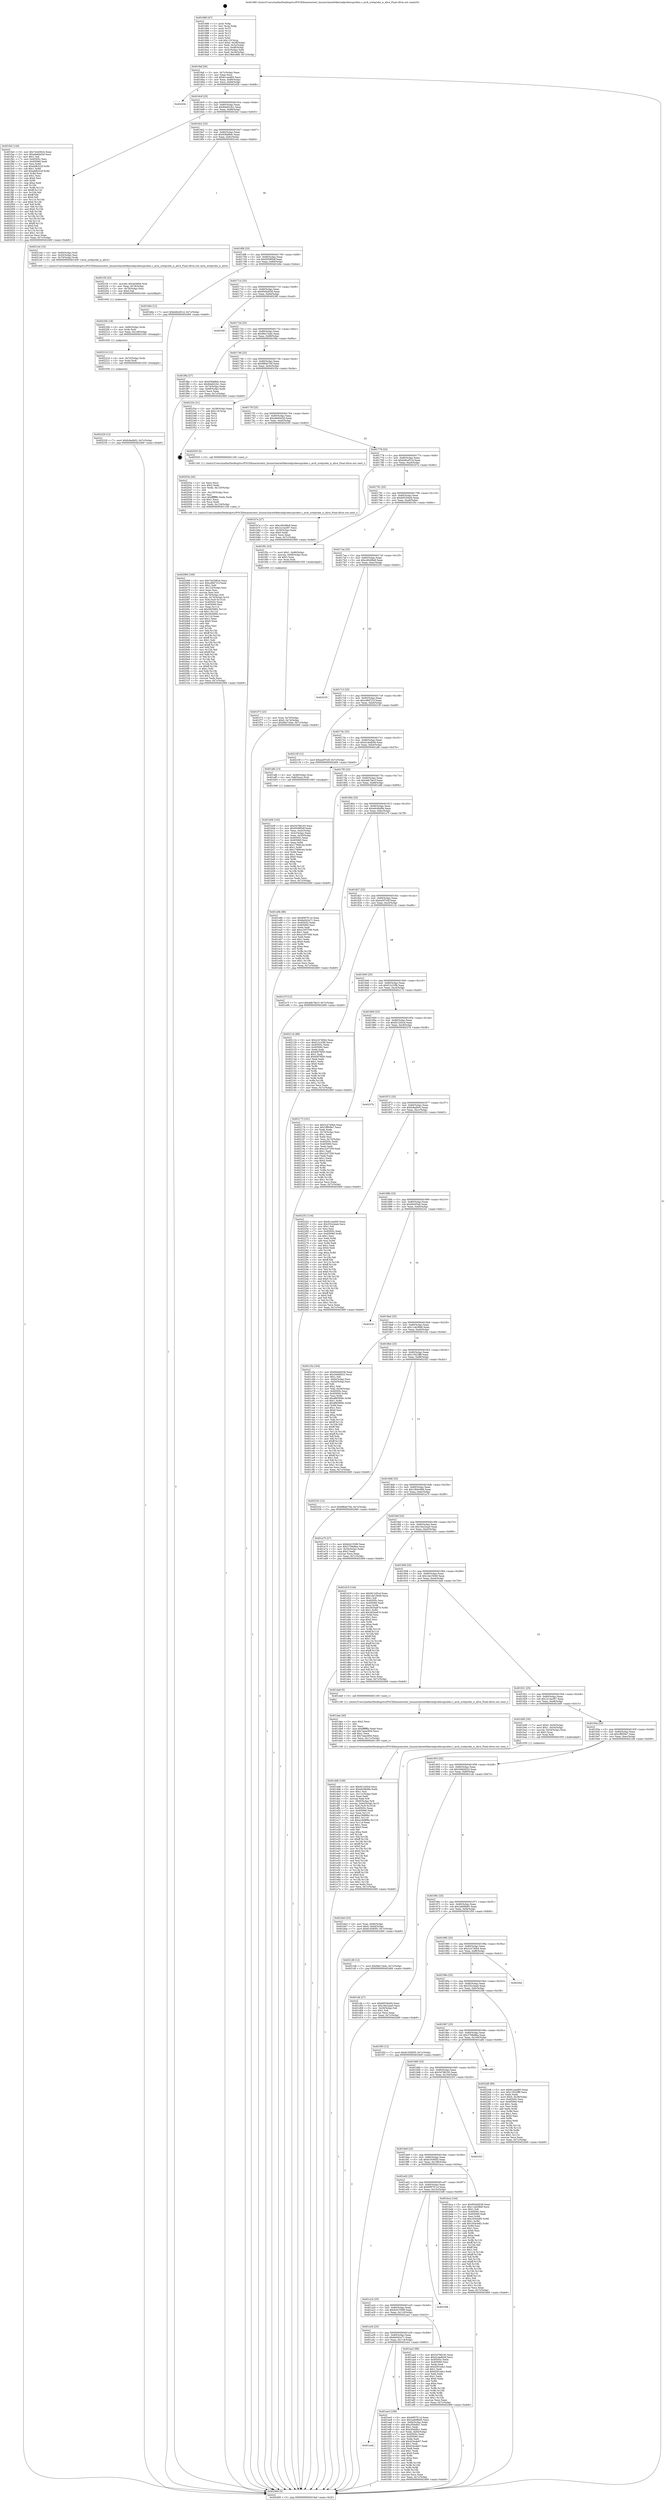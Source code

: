 digraph "0x401680" {
  label = "0x401680 (/mnt/c/Users/mathe/Desktop/tcc/POCII/binaries/extr_linuxarcharm64kernelprobesuprobes.c_arch_uretprobe_is_alive_Final-ollvm.out::main(0))"
  labelloc = "t"
  node[shape=record]

  Entry [label="",width=0.3,height=0.3,shape=circle,fillcolor=black,style=filled]
  "0x4016af" [label="{
     0x4016af [26]\l
     | [instrs]\l
     &nbsp;&nbsp;0x4016af \<+3\>: mov -0x7c(%rbp),%eax\l
     &nbsp;&nbsp;0x4016b2 \<+2\>: mov %eax,%ecx\l
     &nbsp;&nbsp;0x4016b4 \<+6\>: sub $0x81cead93,%ecx\l
     &nbsp;&nbsp;0x4016ba \<+3\>: mov %eax,-0x80(%rbp)\l
     &nbsp;&nbsp;0x4016bd \<+6\>: mov %ecx,-0x84(%rbp)\l
     &nbsp;&nbsp;0x4016c3 \<+6\>: je 000000000040245b \<main+0xddb\>\l
  }"]
  "0x40245b" [label="{
     0x40245b\l
  }", style=dashed]
  "0x4016c9" [label="{
     0x4016c9 [25]\l
     | [instrs]\l
     &nbsp;&nbsp;0x4016c9 \<+5\>: jmp 00000000004016ce \<main+0x4e\>\l
     &nbsp;&nbsp;0x4016ce \<+3\>: mov -0x80(%rbp),%eax\l
     &nbsp;&nbsp;0x4016d1 \<+5\>: sub $0x84e622b1,%eax\l
     &nbsp;&nbsp;0x4016d6 \<+6\>: mov %eax,-0x88(%rbp)\l
     &nbsp;&nbsp;0x4016dc \<+6\>: je 0000000000401fa5 \<main+0x925\>\l
  }"]
  Exit [label="",width=0.3,height=0.3,shape=circle,fillcolor=black,style=filled,peripheries=2]
  "0x401fa5" [label="{
     0x401fa5 [144]\l
     | [instrs]\l
     &nbsp;&nbsp;0x401fa5 \<+5\>: mov $0x7e420624,%eax\l
     &nbsp;&nbsp;0x401faa \<+5\>: mov $0xa9e84d3d,%ecx\l
     &nbsp;&nbsp;0x401faf \<+2\>: mov $0x1,%dl\l
     &nbsp;&nbsp;0x401fb1 \<+7\>: mov 0x40505c,%esi\l
     &nbsp;&nbsp;0x401fb8 \<+7\>: mov 0x405060,%edi\l
     &nbsp;&nbsp;0x401fbf \<+3\>: mov %esi,%r8d\l
     &nbsp;&nbsp;0x401fc2 \<+7\>: sub $0xebfb322f,%r8d\l
     &nbsp;&nbsp;0x401fc9 \<+4\>: sub $0x1,%r8d\l
     &nbsp;&nbsp;0x401fcd \<+7\>: add $0xebfb322f,%r8d\l
     &nbsp;&nbsp;0x401fd4 \<+4\>: imul %r8d,%esi\l
     &nbsp;&nbsp;0x401fd8 \<+3\>: and $0x1,%esi\l
     &nbsp;&nbsp;0x401fdb \<+3\>: cmp $0x0,%esi\l
     &nbsp;&nbsp;0x401fde \<+4\>: sete %r9b\l
     &nbsp;&nbsp;0x401fe2 \<+3\>: cmp $0xa,%edi\l
     &nbsp;&nbsp;0x401fe5 \<+4\>: setl %r10b\l
     &nbsp;&nbsp;0x401fe9 \<+3\>: mov %r9b,%r11b\l
     &nbsp;&nbsp;0x401fec \<+4\>: xor $0xff,%r11b\l
     &nbsp;&nbsp;0x401ff0 \<+3\>: mov %r10b,%bl\l
     &nbsp;&nbsp;0x401ff3 \<+3\>: xor $0xff,%bl\l
     &nbsp;&nbsp;0x401ff6 \<+3\>: xor $0x0,%dl\l
     &nbsp;&nbsp;0x401ff9 \<+3\>: mov %r11b,%r14b\l
     &nbsp;&nbsp;0x401ffc \<+4\>: and $0x0,%r14b\l
     &nbsp;&nbsp;0x402000 \<+3\>: and %dl,%r9b\l
     &nbsp;&nbsp;0x402003 \<+3\>: mov %bl,%r15b\l
     &nbsp;&nbsp;0x402006 \<+4\>: and $0x0,%r15b\l
     &nbsp;&nbsp;0x40200a \<+3\>: and %dl,%r10b\l
     &nbsp;&nbsp;0x40200d \<+3\>: or %r9b,%r14b\l
     &nbsp;&nbsp;0x402010 \<+3\>: or %r10b,%r15b\l
     &nbsp;&nbsp;0x402013 \<+3\>: xor %r15b,%r14b\l
     &nbsp;&nbsp;0x402016 \<+3\>: or %bl,%r11b\l
     &nbsp;&nbsp;0x402019 \<+4\>: xor $0xff,%r11b\l
     &nbsp;&nbsp;0x40201d \<+3\>: or $0x0,%dl\l
     &nbsp;&nbsp;0x402020 \<+3\>: and %dl,%r11b\l
     &nbsp;&nbsp;0x402023 \<+3\>: or %r11b,%r14b\l
     &nbsp;&nbsp;0x402026 \<+4\>: test $0x1,%r14b\l
     &nbsp;&nbsp;0x40202a \<+3\>: cmovne %ecx,%eax\l
     &nbsp;&nbsp;0x40202d \<+3\>: mov %eax,-0x7c(%rbp)\l
     &nbsp;&nbsp;0x402030 \<+5\>: jmp 0000000000402469 \<main+0xde9\>\l
  }"]
  "0x4016e2" [label="{
     0x4016e2 [25]\l
     | [instrs]\l
     &nbsp;&nbsp;0x4016e2 \<+5\>: jmp 00000000004016e7 \<main+0x67\>\l
     &nbsp;&nbsp;0x4016e7 \<+3\>: mov -0x80(%rbp),%eax\l
     &nbsp;&nbsp;0x4016ea \<+5\>: sub $0x938af9dc,%eax\l
     &nbsp;&nbsp;0x4016ef \<+6\>: mov %eax,-0x8c(%rbp)\l
     &nbsp;&nbsp;0x4016f5 \<+6\>: je 00000000004021e4 \<main+0xb64\>\l
  }"]
  "0x402229" [label="{
     0x402229 [12]\l
     | [instrs]\l
     &nbsp;&nbsp;0x402229 \<+7\>: movl $0xfc8adb02,-0x7c(%rbp)\l
     &nbsp;&nbsp;0x402230 \<+5\>: jmp 0000000000402469 \<main+0xde9\>\l
  }"]
  "0x4021e4" [label="{
     0x4021e4 [16]\l
     | [instrs]\l
     &nbsp;&nbsp;0x4021e4 \<+4\>: mov -0x60(%rbp),%rdi\l
     &nbsp;&nbsp;0x4021e8 \<+3\>: mov -0x50(%rbp),%esi\l
     &nbsp;&nbsp;0x4021eb \<+4\>: mov -0x70(%rbp),%rdx\l
     &nbsp;&nbsp;0x4021ef \<+5\>: call 0000000000401400 \<arch_uretprobe_is_alive\>\l
     | [calls]\l
     &nbsp;&nbsp;0x401400 \{1\} (/mnt/c/Users/mathe/Desktop/tcc/POCII/binaries/extr_linuxarcharm64kernelprobesuprobes.c_arch_uretprobe_is_alive_Final-ollvm.out::arch_uretprobe_is_alive)\l
  }"]
  "0x4016fb" [label="{
     0x4016fb [25]\l
     | [instrs]\l
     &nbsp;&nbsp;0x4016fb \<+5\>: jmp 0000000000401700 \<main+0x80\>\l
     &nbsp;&nbsp;0x401700 \<+3\>: mov -0x80(%rbp),%eax\l
     &nbsp;&nbsp;0x401703 \<+5\>: sub $0x9509f5df,%eax\l
     &nbsp;&nbsp;0x401708 \<+6\>: mov %eax,-0x90(%rbp)\l
     &nbsp;&nbsp;0x40170e \<+6\>: je 0000000000401b6e \<main+0x4ee\>\l
  }"]
  "0x40221d" [label="{
     0x40221d [12]\l
     | [instrs]\l
     &nbsp;&nbsp;0x40221d \<+4\>: mov -0x70(%rbp),%rdx\l
     &nbsp;&nbsp;0x402221 \<+3\>: mov %rdx,%rdi\l
     &nbsp;&nbsp;0x402224 \<+5\>: call 0000000000401030 \<free@plt\>\l
     | [calls]\l
     &nbsp;&nbsp;0x401030 \{1\} (unknown)\l
  }"]
  "0x401b6e" [label="{
     0x401b6e [12]\l
     | [instrs]\l
     &nbsp;&nbsp;0x401b6e \<+7\>: movl $0xb46cd51d,-0x7c(%rbp)\l
     &nbsp;&nbsp;0x401b75 \<+5\>: jmp 0000000000402469 \<main+0xde9\>\l
  }"]
  "0x401714" [label="{
     0x401714 [25]\l
     | [instrs]\l
     &nbsp;&nbsp;0x401714 \<+5\>: jmp 0000000000401719 \<main+0x99\>\l
     &nbsp;&nbsp;0x401719 \<+3\>: mov -0x80(%rbp),%eax\l
     &nbsp;&nbsp;0x40171c \<+5\>: sub $0x95d4d538,%eax\l
     &nbsp;&nbsp;0x401721 \<+6\>: mov %eax,-0x94(%rbp)\l
     &nbsp;&nbsp;0x401727 \<+6\>: je 000000000040236f \<main+0xcef\>\l
  }"]
  "0x40220b" [label="{
     0x40220b [18]\l
     | [instrs]\l
     &nbsp;&nbsp;0x40220b \<+4\>: mov -0x60(%rbp),%rdx\l
     &nbsp;&nbsp;0x40220f \<+3\>: mov %rdx,%rdi\l
     &nbsp;&nbsp;0x402212 \<+6\>: mov %eax,-0x128(%rbp)\l
     &nbsp;&nbsp;0x402218 \<+5\>: call 0000000000401030 \<free@plt\>\l
     | [calls]\l
     &nbsp;&nbsp;0x401030 \{1\} (unknown)\l
  }"]
  "0x40236f" [label="{
     0x40236f\l
  }", style=dashed]
  "0x40172d" [label="{
     0x40172d [25]\l
     | [instrs]\l
     &nbsp;&nbsp;0x40172d \<+5\>: jmp 0000000000401732 \<main+0xb2\>\l
     &nbsp;&nbsp;0x401732 \<+3\>: mov -0x80(%rbp),%eax\l
     &nbsp;&nbsp;0x401735 \<+5\>: sub $0x96a7cbdc,%eax\l
     &nbsp;&nbsp;0x40173a \<+6\>: mov %eax,-0x98(%rbp)\l
     &nbsp;&nbsp;0x401740 \<+6\>: je 0000000000401f8a \<main+0x90a\>\l
  }"]
  "0x4021f4" [label="{
     0x4021f4 [23]\l
     | [instrs]\l
     &nbsp;&nbsp;0x4021f4 \<+10\>: movabs $0x4030b6,%rdi\l
     &nbsp;&nbsp;0x4021fe \<+3\>: mov %eax,-0x78(%rbp)\l
     &nbsp;&nbsp;0x402201 \<+3\>: mov -0x78(%rbp),%esi\l
     &nbsp;&nbsp;0x402204 \<+2\>: mov $0x0,%al\l
     &nbsp;&nbsp;0x402206 \<+5\>: call 0000000000401040 \<printf@plt\>\l
     | [calls]\l
     &nbsp;&nbsp;0x401040 \{1\} (unknown)\l
  }"]
  "0x401f8a" [label="{
     0x401f8a [27]\l
     | [instrs]\l
     &nbsp;&nbsp;0x401f8a \<+5\>: mov $0x938af9dc,%eax\l
     &nbsp;&nbsp;0x401f8f \<+5\>: mov $0x84e622b1,%ecx\l
     &nbsp;&nbsp;0x401f94 \<+3\>: mov -0x74(%rbp),%edx\l
     &nbsp;&nbsp;0x401f97 \<+3\>: cmp -0x68(%rbp),%edx\l
     &nbsp;&nbsp;0x401f9a \<+3\>: cmovl %ecx,%eax\l
     &nbsp;&nbsp;0x401f9d \<+3\>: mov %eax,-0x7c(%rbp)\l
     &nbsp;&nbsp;0x401fa0 \<+5\>: jmp 0000000000402469 \<main+0xde9\>\l
  }"]
  "0x401746" [label="{
     0x401746 [25]\l
     | [instrs]\l
     &nbsp;&nbsp;0x401746 \<+5\>: jmp 000000000040174b \<main+0xcb\>\l
     &nbsp;&nbsp;0x40174b \<+3\>: mov -0x80(%rbp),%eax\l
     &nbsp;&nbsp;0x40174e \<+5\>: sub $0x9f6de70d,%eax\l
     &nbsp;&nbsp;0x401753 \<+6\>: mov %eax,-0x9c(%rbp)\l
     &nbsp;&nbsp;0x401759 \<+6\>: je 000000000040233e \<main+0xcbe\>\l
  }"]
  "0x402066" [label="{
     0x402066 [169]\l
     | [instrs]\l
     &nbsp;&nbsp;0x402066 \<+5\>: mov $0x7e420624,%ecx\l
     &nbsp;&nbsp;0x40206b \<+5\>: mov $0xcd9d721f,%edx\l
     &nbsp;&nbsp;0x402070 \<+3\>: mov $0x1,%dil\l
     &nbsp;&nbsp;0x402073 \<+6\>: mov -0x124(%rbp),%esi\l
     &nbsp;&nbsp;0x402079 \<+3\>: imul %eax,%esi\l
     &nbsp;&nbsp;0x40207c \<+3\>: movslq %esi,%r8\l
     &nbsp;&nbsp;0x40207f \<+4\>: mov -0x70(%rbp),%r9\l
     &nbsp;&nbsp;0x402083 \<+4\>: movslq -0x74(%rbp),%r10\l
     &nbsp;&nbsp;0x402087 \<+4\>: mov %r8,(%r9,%r10,8)\l
     &nbsp;&nbsp;0x40208b \<+7\>: mov 0x40505c,%eax\l
     &nbsp;&nbsp;0x402092 \<+7\>: mov 0x405060,%esi\l
     &nbsp;&nbsp;0x402099 \<+3\>: mov %eax,%r11d\l
     &nbsp;&nbsp;0x40209c \<+7\>: sub $0x5826982,%r11d\l
     &nbsp;&nbsp;0x4020a3 \<+4\>: sub $0x1,%r11d\l
     &nbsp;&nbsp;0x4020a7 \<+7\>: add $0x5826982,%r11d\l
     &nbsp;&nbsp;0x4020ae \<+4\>: imul %r11d,%eax\l
     &nbsp;&nbsp;0x4020b2 \<+3\>: and $0x1,%eax\l
     &nbsp;&nbsp;0x4020b5 \<+3\>: cmp $0x0,%eax\l
     &nbsp;&nbsp;0x4020b8 \<+3\>: sete %bl\l
     &nbsp;&nbsp;0x4020bb \<+3\>: cmp $0xa,%esi\l
     &nbsp;&nbsp;0x4020be \<+4\>: setl %r14b\l
     &nbsp;&nbsp;0x4020c2 \<+3\>: mov %bl,%r15b\l
     &nbsp;&nbsp;0x4020c5 \<+4\>: xor $0xff,%r15b\l
     &nbsp;&nbsp;0x4020c9 \<+3\>: mov %r14b,%r12b\l
     &nbsp;&nbsp;0x4020cc \<+4\>: xor $0xff,%r12b\l
     &nbsp;&nbsp;0x4020d0 \<+4\>: xor $0x1,%dil\l
     &nbsp;&nbsp;0x4020d4 \<+3\>: mov %r15b,%r13b\l
     &nbsp;&nbsp;0x4020d7 \<+4\>: and $0xff,%r13b\l
     &nbsp;&nbsp;0x4020db \<+3\>: and %dil,%bl\l
     &nbsp;&nbsp;0x4020de \<+3\>: mov %r12b,%al\l
     &nbsp;&nbsp;0x4020e1 \<+2\>: and $0xff,%al\l
     &nbsp;&nbsp;0x4020e3 \<+3\>: and %dil,%r14b\l
     &nbsp;&nbsp;0x4020e6 \<+3\>: or %bl,%r13b\l
     &nbsp;&nbsp;0x4020e9 \<+3\>: or %r14b,%al\l
     &nbsp;&nbsp;0x4020ec \<+3\>: xor %al,%r13b\l
     &nbsp;&nbsp;0x4020ef \<+3\>: or %r12b,%r15b\l
     &nbsp;&nbsp;0x4020f2 \<+4\>: xor $0xff,%r15b\l
     &nbsp;&nbsp;0x4020f6 \<+4\>: or $0x1,%dil\l
     &nbsp;&nbsp;0x4020fa \<+3\>: and %dil,%r15b\l
     &nbsp;&nbsp;0x4020fd \<+3\>: or %r15b,%r13b\l
     &nbsp;&nbsp;0x402100 \<+4\>: test $0x1,%r13b\l
     &nbsp;&nbsp;0x402104 \<+3\>: cmovne %edx,%ecx\l
     &nbsp;&nbsp;0x402107 \<+3\>: mov %ecx,-0x7c(%rbp)\l
     &nbsp;&nbsp;0x40210a \<+5\>: jmp 0000000000402469 \<main+0xde9\>\l
  }"]
  "0x40233e" [label="{
     0x40233e [21]\l
     | [instrs]\l
     &nbsp;&nbsp;0x40233e \<+3\>: mov -0x38(%rbp),%eax\l
     &nbsp;&nbsp;0x402341 \<+7\>: add $0x118,%rsp\l
     &nbsp;&nbsp;0x402348 \<+1\>: pop %rbx\l
     &nbsp;&nbsp;0x402349 \<+2\>: pop %r12\l
     &nbsp;&nbsp;0x40234b \<+2\>: pop %r13\l
     &nbsp;&nbsp;0x40234d \<+2\>: pop %r14\l
     &nbsp;&nbsp;0x40234f \<+2\>: pop %r15\l
     &nbsp;&nbsp;0x402351 \<+1\>: pop %rbp\l
     &nbsp;&nbsp;0x402352 \<+1\>: ret\l
  }"]
  "0x40175f" [label="{
     0x40175f [25]\l
     | [instrs]\l
     &nbsp;&nbsp;0x40175f \<+5\>: jmp 0000000000401764 \<main+0xe4\>\l
     &nbsp;&nbsp;0x401764 \<+3\>: mov -0x80(%rbp),%eax\l
     &nbsp;&nbsp;0x401767 \<+5\>: sub $0xa9e84d3d,%eax\l
     &nbsp;&nbsp;0x40176c \<+6\>: mov %eax,-0xa0(%rbp)\l
     &nbsp;&nbsp;0x401772 \<+6\>: je 0000000000402035 \<main+0x9b5\>\l
  }"]
  "0x40203a" [label="{
     0x40203a [44]\l
     | [instrs]\l
     &nbsp;&nbsp;0x40203a \<+2\>: xor %ecx,%ecx\l
     &nbsp;&nbsp;0x40203c \<+5\>: mov $0x2,%edx\l
     &nbsp;&nbsp;0x402041 \<+6\>: mov %edx,-0x120(%rbp)\l
     &nbsp;&nbsp;0x402047 \<+1\>: cltd\l
     &nbsp;&nbsp;0x402048 \<+6\>: mov -0x120(%rbp),%esi\l
     &nbsp;&nbsp;0x40204e \<+2\>: idiv %esi\l
     &nbsp;&nbsp;0x402050 \<+6\>: imul $0xfffffffe,%edx,%edx\l
     &nbsp;&nbsp;0x402056 \<+3\>: sub $0x1,%ecx\l
     &nbsp;&nbsp;0x402059 \<+2\>: sub %ecx,%edx\l
     &nbsp;&nbsp;0x40205b \<+6\>: mov %edx,-0x124(%rbp)\l
     &nbsp;&nbsp;0x402061 \<+5\>: call 0000000000401160 \<next_i\>\l
     | [calls]\l
     &nbsp;&nbsp;0x401160 \{1\} (/mnt/c/Users/mathe/Desktop/tcc/POCII/binaries/extr_linuxarcharm64kernelprobesuprobes.c_arch_uretprobe_is_alive_Final-ollvm.out::next_i)\l
  }"]
  "0x402035" [label="{
     0x402035 [5]\l
     | [instrs]\l
     &nbsp;&nbsp;0x402035 \<+5\>: call 0000000000401160 \<next_i\>\l
     | [calls]\l
     &nbsp;&nbsp;0x401160 \{1\} (/mnt/c/Users/mathe/Desktop/tcc/POCII/binaries/extr_linuxarcharm64kernelprobesuprobes.c_arch_uretprobe_is_alive_Final-ollvm.out::next_i)\l
  }"]
  "0x401778" [label="{
     0x401778 [25]\l
     | [instrs]\l
     &nbsp;&nbsp;0x401778 \<+5\>: jmp 000000000040177d \<main+0xfd\>\l
     &nbsp;&nbsp;0x40177d \<+3\>: mov -0x80(%rbp),%eax\l
     &nbsp;&nbsp;0x401780 \<+5\>: sub $0xb46cd51d,%eax\l
     &nbsp;&nbsp;0x401785 \<+6\>: mov %eax,-0xa4(%rbp)\l
     &nbsp;&nbsp;0x40178b \<+6\>: je 0000000000401b7a \<main+0x4fa\>\l
  }"]
  "0x401f73" [label="{
     0x401f73 [23]\l
     | [instrs]\l
     &nbsp;&nbsp;0x401f73 \<+4\>: mov %rax,-0x70(%rbp)\l
     &nbsp;&nbsp;0x401f77 \<+7\>: movl $0x0,-0x74(%rbp)\l
     &nbsp;&nbsp;0x401f7e \<+7\>: movl $0x96a7cbdc,-0x7c(%rbp)\l
     &nbsp;&nbsp;0x401f85 \<+5\>: jmp 0000000000402469 \<main+0xde9\>\l
  }"]
  "0x401b7a" [label="{
     0x401b7a [27]\l
     | [instrs]\l
     &nbsp;&nbsp;0x401b7a \<+5\>: mov $0xcd0c88e8,%eax\l
     &nbsp;&nbsp;0x401b7f \<+5\>: mov $0x1e14a397,%ecx\l
     &nbsp;&nbsp;0x401b84 \<+3\>: mov -0x30(%rbp),%edx\l
     &nbsp;&nbsp;0x401b87 \<+3\>: cmp $0x0,%edx\l
     &nbsp;&nbsp;0x401b8a \<+3\>: cmove %ecx,%eax\l
     &nbsp;&nbsp;0x401b8d \<+3\>: mov %eax,-0x7c(%rbp)\l
     &nbsp;&nbsp;0x401b90 \<+5\>: jmp 0000000000402469 \<main+0xde9\>\l
  }"]
  "0x401791" [label="{
     0x401791 [25]\l
     | [instrs]\l
     &nbsp;&nbsp;0x401791 \<+5\>: jmp 0000000000401796 \<main+0x116\>\l
     &nbsp;&nbsp;0x401796 \<+3\>: mov -0x80(%rbp),%eax\l
     &nbsp;&nbsp;0x401799 \<+5\>: sub $0xb95304d4,%eax\l
     &nbsp;&nbsp;0x40179e \<+6\>: mov %eax,-0xa8(%rbp)\l
     &nbsp;&nbsp;0x4017a4 \<+6\>: je 0000000000401f5c \<main+0x8dc\>\l
  }"]
  "0x401a4d" [label="{
     0x401a4d\l
  }", style=dashed]
  "0x401f5c" [label="{
     0x401f5c [23]\l
     | [instrs]\l
     &nbsp;&nbsp;0x401f5c \<+7\>: movl $0x1,-0x68(%rbp)\l
     &nbsp;&nbsp;0x401f63 \<+4\>: movslq -0x68(%rbp),%rax\l
     &nbsp;&nbsp;0x401f67 \<+4\>: shl $0x3,%rax\l
     &nbsp;&nbsp;0x401f6b \<+3\>: mov %rax,%rdi\l
     &nbsp;&nbsp;0x401f6e \<+5\>: call 0000000000401050 \<malloc@plt\>\l
     | [calls]\l
     &nbsp;&nbsp;0x401050 \{1\} (unknown)\l
  }"]
  "0x4017aa" [label="{
     0x4017aa [25]\l
     | [instrs]\l
     &nbsp;&nbsp;0x4017aa \<+5\>: jmp 00000000004017af \<main+0x12f\>\l
     &nbsp;&nbsp;0x4017af \<+3\>: mov -0x80(%rbp),%eax\l
     &nbsp;&nbsp;0x4017b2 \<+5\>: sub $0xcd0c88e8,%eax\l
     &nbsp;&nbsp;0x4017b7 \<+6\>: mov %eax,-0xac(%rbp)\l
     &nbsp;&nbsp;0x4017bd \<+6\>: je 0000000000402235 \<main+0xbb5\>\l
  }"]
  "0x401ee3" [label="{
     0x401ee3 [109]\l
     | [instrs]\l
     &nbsp;&nbsp;0x401ee3 \<+5\>: mov $0x6997f11d,%eax\l
     &nbsp;&nbsp;0x401ee8 \<+5\>: mov $0x2a608b83,%ecx\l
     &nbsp;&nbsp;0x401eed \<+3\>: mov -0x64(%rbp),%edx\l
     &nbsp;&nbsp;0x401ef0 \<+6\>: add $0xcf5da8a1,%edx\l
     &nbsp;&nbsp;0x401ef6 \<+3\>: add $0x1,%edx\l
     &nbsp;&nbsp;0x401ef9 \<+6\>: sub $0xcf5da8a1,%edx\l
     &nbsp;&nbsp;0x401eff \<+3\>: mov %edx,-0x64(%rbp)\l
     &nbsp;&nbsp;0x401f02 \<+7\>: mov 0x40505c,%edx\l
     &nbsp;&nbsp;0x401f09 \<+7\>: mov 0x405060,%esi\l
     &nbsp;&nbsp;0x401f10 \<+2\>: mov %edx,%edi\l
     &nbsp;&nbsp;0x401f12 \<+6\>: add $0x424cde67,%edi\l
     &nbsp;&nbsp;0x401f18 \<+3\>: sub $0x1,%edi\l
     &nbsp;&nbsp;0x401f1b \<+6\>: sub $0x424cde67,%edi\l
     &nbsp;&nbsp;0x401f21 \<+3\>: imul %edi,%edx\l
     &nbsp;&nbsp;0x401f24 \<+3\>: and $0x1,%edx\l
     &nbsp;&nbsp;0x401f27 \<+3\>: cmp $0x0,%edx\l
     &nbsp;&nbsp;0x401f2a \<+4\>: sete %r8b\l
     &nbsp;&nbsp;0x401f2e \<+3\>: cmp $0xa,%esi\l
     &nbsp;&nbsp;0x401f31 \<+4\>: setl %r9b\l
     &nbsp;&nbsp;0x401f35 \<+3\>: mov %r8b,%r10b\l
     &nbsp;&nbsp;0x401f38 \<+3\>: and %r9b,%r10b\l
     &nbsp;&nbsp;0x401f3b \<+3\>: xor %r9b,%r8b\l
     &nbsp;&nbsp;0x401f3e \<+3\>: or %r8b,%r10b\l
     &nbsp;&nbsp;0x401f41 \<+4\>: test $0x1,%r10b\l
     &nbsp;&nbsp;0x401f45 \<+3\>: cmovne %ecx,%eax\l
     &nbsp;&nbsp;0x401f48 \<+3\>: mov %eax,-0x7c(%rbp)\l
     &nbsp;&nbsp;0x401f4b \<+5\>: jmp 0000000000402469 \<main+0xde9\>\l
  }"]
  "0x402235" [label="{
     0x402235\l
  }", style=dashed]
  "0x4017c3" [label="{
     0x4017c3 [25]\l
     | [instrs]\l
     &nbsp;&nbsp;0x4017c3 \<+5\>: jmp 00000000004017c8 \<main+0x148\>\l
     &nbsp;&nbsp;0x4017c8 \<+3\>: mov -0x80(%rbp),%eax\l
     &nbsp;&nbsp;0x4017cb \<+5\>: sub $0xcd9d721f,%eax\l
     &nbsp;&nbsp;0x4017d0 \<+6\>: mov %eax,-0xb0(%rbp)\l
     &nbsp;&nbsp;0x4017d6 \<+6\>: je 000000000040210f \<main+0xa8f\>\l
  }"]
  "0x401dd6" [label="{
     0x401dd6 [169]\l
     | [instrs]\l
     &nbsp;&nbsp;0x401dd6 \<+5\>: mov $0xf412d5cd,%ecx\l
     &nbsp;&nbsp;0x401ddb \<+5\>: mov $0xe6c6bd9e,%edx\l
     &nbsp;&nbsp;0x401de0 \<+3\>: mov $0x1,%sil\l
     &nbsp;&nbsp;0x401de3 \<+6\>: mov -0x11c(%rbp),%edi\l
     &nbsp;&nbsp;0x401de9 \<+3\>: imul %eax,%edi\l
     &nbsp;&nbsp;0x401dec \<+3\>: movslq %edi,%r8\l
     &nbsp;&nbsp;0x401def \<+4\>: mov -0x60(%rbp),%r9\l
     &nbsp;&nbsp;0x401df3 \<+4\>: movslq -0x64(%rbp),%r10\l
     &nbsp;&nbsp;0x401df7 \<+4\>: mov %r8,(%r9,%r10,8)\l
     &nbsp;&nbsp;0x401dfb \<+7\>: mov 0x40505c,%eax\l
     &nbsp;&nbsp;0x401e02 \<+7\>: mov 0x405060,%edi\l
     &nbsp;&nbsp;0x401e09 \<+3\>: mov %eax,%r11d\l
     &nbsp;&nbsp;0x401e0c \<+7\>: add $0xa19d89bc,%r11d\l
     &nbsp;&nbsp;0x401e13 \<+4\>: sub $0x1,%r11d\l
     &nbsp;&nbsp;0x401e17 \<+7\>: sub $0xa19d89bc,%r11d\l
     &nbsp;&nbsp;0x401e1e \<+4\>: imul %r11d,%eax\l
     &nbsp;&nbsp;0x401e22 \<+3\>: and $0x1,%eax\l
     &nbsp;&nbsp;0x401e25 \<+3\>: cmp $0x0,%eax\l
     &nbsp;&nbsp;0x401e28 \<+3\>: sete %bl\l
     &nbsp;&nbsp;0x401e2b \<+3\>: cmp $0xa,%edi\l
     &nbsp;&nbsp;0x401e2e \<+4\>: setl %r14b\l
     &nbsp;&nbsp;0x401e32 \<+3\>: mov %bl,%r15b\l
     &nbsp;&nbsp;0x401e35 \<+4\>: xor $0xff,%r15b\l
     &nbsp;&nbsp;0x401e39 \<+3\>: mov %r14b,%r12b\l
     &nbsp;&nbsp;0x401e3c \<+4\>: xor $0xff,%r12b\l
     &nbsp;&nbsp;0x401e40 \<+4\>: xor $0x0,%sil\l
     &nbsp;&nbsp;0x401e44 \<+3\>: mov %r15b,%r13b\l
     &nbsp;&nbsp;0x401e47 \<+4\>: and $0x0,%r13b\l
     &nbsp;&nbsp;0x401e4b \<+3\>: and %sil,%bl\l
     &nbsp;&nbsp;0x401e4e \<+3\>: mov %r12b,%al\l
     &nbsp;&nbsp;0x401e51 \<+2\>: and $0x0,%al\l
     &nbsp;&nbsp;0x401e53 \<+3\>: and %sil,%r14b\l
     &nbsp;&nbsp;0x401e56 \<+3\>: or %bl,%r13b\l
     &nbsp;&nbsp;0x401e59 \<+3\>: or %r14b,%al\l
     &nbsp;&nbsp;0x401e5c \<+3\>: xor %al,%r13b\l
     &nbsp;&nbsp;0x401e5f \<+3\>: or %r12b,%r15b\l
     &nbsp;&nbsp;0x401e62 \<+4\>: xor $0xff,%r15b\l
     &nbsp;&nbsp;0x401e66 \<+4\>: or $0x0,%sil\l
     &nbsp;&nbsp;0x401e6a \<+3\>: and %sil,%r15b\l
     &nbsp;&nbsp;0x401e6d \<+3\>: or %r15b,%r13b\l
     &nbsp;&nbsp;0x401e70 \<+4\>: test $0x1,%r13b\l
     &nbsp;&nbsp;0x401e74 \<+3\>: cmovne %edx,%ecx\l
     &nbsp;&nbsp;0x401e77 \<+3\>: mov %ecx,-0x7c(%rbp)\l
     &nbsp;&nbsp;0x401e7a \<+5\>: jmp 0000000000402469 \<main+0xde9\>\l
  }"]
  "0x40210f" [label="{
     0x40210f [12]\l
     | [instrs]\l
     &nbsp;&nbsp;0x40210f \<+7\>: movl $0xea5f7e5f,-0x7c(%rbp)\l
     &nbsp;&nbsp;0x402116 \<+5\>: jmp 0000000000402469 \<main+0xde9\>\l
  }"]
  "0x4017dc" [label="{
     0x4017dc [25]\l
     | [instrs]\l
     &nbsp;&nbsp;0x4017dc \<+5\>: jmp 00000000004017e1 \<main+0x161\>\l
     &nbsp;&nbsp;0x4017e1 \<+3\>: mov -0x80(%rbp),%eax\l
     &nbsp;&nbsp;0x4017e4 \<+5\>: sub $0xd1dedb58,%eax\l
     &nbsp;&nbsp;0x4017e9 \<+6\>: mov %eax,-0xb4(%rbp)\l
     &nbsp;&nbsp;0x4017ef \<+6\>: je 0000000000401afb \<main+0x47b\>\l
  }"]
  "0x401dae" [label="{
     0x401dae [40]\l
     | [instrs]\l
     &nbsp;&nbsp;0x401dae \<+5\>: mov $0x2,%ecx\l
     &nbsp;&nbsp;0x401db3 \<+1\>: cltd\l
     &nbsp;&nbsp;0x401db4 \<+2\>: idiv %ecx\l
     &nbsp;&nbsp;0x401db6 \<+6\>: imul $0xfffffffe,%edx,%ecx\l
     &nbsp;&nbsp;0x401dbc \<+6\>: add $0x7aea285d,%ecx\l
     &nbsp;&nbsp;0x401dc2 \<+3\>: add $0x1,%ecx\l
     &nbsp;&nbsp;0x401dc5 \<+6\>: sub $0x7aea285d,%ecx\l
     &nbsp;&nbsp;0x401dcb \<+6\>: mov %ecx,-0x11c(%rbp)\l
     &nbsp;&nbsp;0x401dd1 \<+5\>: call 0000000000401160 \<next_i\>\l
     | [calls]\l
     &nbsp;&nbsp;0x401160 \{1\} (/mnt/c/Users/mathe/Desktop/tcc/POCII/binaries/extr_linuxarcharm64kernelprobesuprobes.c_arch_uretprobe_is_alive_Final-ollvm.out::next_i)\l
  }"]
  "0x401afb" [label="{
     0x401afb [13]\l
     | [instrs]\l
     &nbsp;&nbsp;0x401afb \<+4\>: mov -0x48(%rbp),%rax\l
     &nbsp;&nbsp;0x401aff \<+4\>: mov 0x8(%rax),%rdi\l
     &nbsp;&nbsp;0x401b03 \<+5\>: call 0000000000401060 \<atoi@plt\>\l
     | [calls]\l
     &nbsp;&nbsp;0x401060 \{1\} (unknown)\l
  }"]
  "0x4017f5" [label="{
     0x4017f5 [25]\l
     | [instrs]\l
     &nbsp;&nbsp;0x4017f5 \<+5\>: jmp 00000000004017fa \<main+0x17a\>\l
     &nbsp;&nbsp;0x4017fa \<+3\>: mov -0x80(%rbp),%eax\l
     &nbsp;&nbsp;0x4017fd \<+5\>: sub $0xddb78e1f,%eax\l
     &nbsp;&nbsp;0x401802 \<+6\>: mov %eax,-0xb8(%rbp)\l
     &nbsp;&nbsp;0x401808 \<+6\>: je 0000000000401e8b \<main+0x80b\>\l
  }"]
  "0x401bb3" [label="{
     0x401bb3 [23]\l
     | [instrs]\l
     &nbsp;&nbsp;0x401bb3 \<+4\>: mov %rax,-0x60(%rbp)\l
     &nbsp;&nbsp;0x401bb7 \<+7\>: movl $0x0,-0x64(%rbp)\l
     &nbsp;&nbsp;0x401bbe \<+7\>: movl $0x619385f3,-0x7c(%rbp)\l
     &nbsp;&nbsp;0x401bc5 \<+5\>: jmp 0000000000402469 \<main+0xde9\>\l
  }"]
  "0x401e8b" [label="{
     0x401e8b [88]\l
     | [instrs]\l
     &nbsp;&nbsp;0x401e8b \<+5\>: mov $0x6997f11d,%eax\l
     &nbsp;&nbsp;0x401e90 \<+5\>: mov $0x6e042a71,%ecx\l
     &nbsp;&nbsp;0x401e95 \<+7\>: mov 0x40505c,%edx\l
     &nbsp;&nbsp;0x401e9c \<+7\>: mov 0x405060,%esi\l
     &nbsp;&nbsp;0x401ea3 \<+2\>: mov %edx,%edi\l
     &nbsp;&nbsp;0x401ea5 \<+6\>: add $0xa1007046,%edi\l
     &nbsp;&nbsp;0x401eab \<+3\>: sub $0x1,%edi\l
     &nbsp;&nbsp;0x401eae \<+6\>: sub $0xa1007046,%edi\l
     &nbsp;&nbsp;0x401eb4 \<+3\>: imul %edi,%edx\l
     &nbsp;&nbsp;0x401eb7 \<+3\>: and $0x1,%edx\l
     &nbsp;&nbsp;0x401eba \<+3\>: cmp $0x0,%edx\l
     &nbsp;&nbsp;0x401ebd \<+4\>: sete %r8b\l
     &nbsp;&nbsp;0x401ec1 \<+3\>: cmp $0xa,%esi\l
     &nbsp;&nbsp;0x401ec4 \<+4\>: setl %r9b\l
     &nbsp;&nbsp;0x401ec8 \<+3\>: mov %r8b,%r10b\l
     &nbsp;&nbsp;0x401ecb \<+3\>: and %r9b,%r10b\l
     &nbsp;&nbsp;0x401ece \<+3\>: xor %r9b,%r8b\l
     &nbsp;&nbsp;0x401ed1 \<+3\>: or %r8b,%r10b\l
     &nbsp;&nbsp;0x401ed4 \<+4\>: test $0x1,%r10b\l
     &nbsp;&nbsp;0x401ed8 \<+3\>: cmovne %ecx,%eax\l
     &nbsp;&nbsp;0x401edb \<+3\>: mov %eax,-0x7c(%rbp)\l
     &nbsp;&nbsp;0x401ede \<+5\>: jmp 0000000000402469 \<main+0xde9\>\l
  }"]
  "0x40180e" [label="{
     0x40180e [25]\l
     | [instrs]\l
     &nbsp;&nbsp;0x40180e \<+5\>: jmp 0000000000401813 \<main+0x193\>\l
     &nbsp;&nbsp;0x401813 \<+3\>: mov -0x80(%rbp),%eax\l
     &nbsp;&nbsp;0x401816 \<+5\>: sub $0xe6c6bd9e,%eax\l
     &nbsp;&nbsp;0x40181b \<+6\>: mov %eax,-0xbc(%rbp)\l
     &nbsp;&nbsp;0x401821 \<+6\>: je 0000000000401e7f \<main+0x7ff\>\l
  }"]
  "0x401b08" [label="{
     0x401b08 [102]\l
     | [instrs]\l
     &nbsp;&nbsp;0x401b08 \<+5\>: mov $0x54788193,%ecx\l
     &nbsp;&nbsp;0x401b0d \<+5\>: mov $0x9509f5df,%edx\l
     &nbsp;&nbsp;0x401b12 \<+3\>: mov %eax,-0x4c(%rbp)\l
     &nbsp;&nbsp;0x401b15 \<+3\>: mov -0x4c(%rbp),%eax\l
     &nbsp;&nbsp;0x401b18 \<+3\>: mov %eax,-0x30(%rbp)\l
     &nbsp;&nbsp;0x401b1b \<+7\>: mov 0x40505c,%eax\l
     &nbsp;&nbsp;0x401b22 \<+7\>: mov 0x405060,%esi\l
     &nbsp;&nbsp;0x401b29 \<+3\>: mov %eax,%r8d\l
     &nbsp;&nbsp;0x401b2c \<+7\>: add $0x17966c44,%r8d\l
     &nbsp;&nbsp;0x401b33 \<+4\>: sub $0x1,%r8d\l
     &nbsp;&nbsp;0x401b37 \<+7\>: sub $0x17966c44,%r8d\l
     &nbsp;&nbsp;0x401b3e \<+4\>: imul %r8d,%eax\l
     &nbsp;&nbsp;0x401b42 \<+3\>: and $0x1,%eax\l
     &nbsp;&nbsp;0x401b45 \<+3\>: cmp $0x0,%eax\l
     &nbsp;&nbsp;0x401b48 \<+4\>: sete %r9b\l
     &nbsp;&nbsp;0x401b4c \<+3\>: cmp $0xa,%esi\l
     &nbsp;&nbsp;0x401b4f \<+4\>: setl %r10b\l
     &nbsp;&nbsp;0x401b53 \<+3\>: mov %r9b,%r11b\l
     &nbsp;&nbsp;0x401b56 \<+3\>: and %r10b,%r11b\l
     &nbsp;&nbsp;0x401b59 \<+3\>: xor %r10b,%r9b\l
     &nbsp;&nbsp;0x401b5c \<+3\>: or %r9b,%r11b\l
     &nbsp;&nbsp;0x401b5f \<+4\>: test $0x1,%r11b\l
     &nbsp;&nbsp;0x401b63 \<+3\>: cmovne %edx,%ecx\l
     &nbsp;&nbsp;0x401b66 \<+3\>: mov %ecx,-0x7c(%rbp)\l
     &nbsp;&nbsp;0x401b69 \<+5\>: jmp 0000000000402469 \<main+0xde9\>\l
  }"]
  "0x401e7f" [label="{
     0x401e7f [12]\l
     | [instrs]\l
     &nbsp;&nbsp;0x401e7f \<+7\>: movl $0xddb78e1f,-0x7c(%rbp)\l
     &nbsp;&nbsp;0x401e86 \<+5\>: jmp 0000000000402469 \<main+0xde9\>\l
  }"]
  "0x401827" [label="{
     0x401827 [25]\l
     | [instrs]\l
     &nbsp;&nbsp;0x401827 \<+5\>: jmp 000000000040182c \<main+0x1ac\>\l
     &nbsp;&nbsp;0x40182c \<+3\>: mov -0x80(%rbp),%eax\l
     &nbsp;&nbsp;0x40182f \<+5\>: sub $0xea5f7e5f,%eax\l
     &nbsp;&nbsp;0x401834 \<+6\>: mov %eax,-0xc0(%rbp)\l
     &nbsp;&nbsp;0x40183a \<+6\>: je 000000000040211b \<main+0xa9b\>\l
  }"]
  "0x401a34" [label="{
     0x401a34 [25]\l
     | [instrs]\l
     &nbsp;&nbsp;0x401a34 \<+5\>: jmp 0000000000401a39 \<main+0x3b9\>\l
     &nbsp;&nbsp;0x401a39 \<+3\>: mov -0x80(%rbp),%eax\l
     &nbsp;&nbsp;0x401a3c \<+5\>: sub $0x6e042a71,%eax\l
     &nbsp;&nbsp;0x401a41 \<+6\>: mov %eax,-0x114(%rbp)\l
     &nbsp;&nbsp;0x401a47 \<+6\>: je 0000000000401ee3 \<main+0x863\>\l
  }"]
  "0x40211b" [label="{
     0x40211b [88]\l
     | [instrs]\l
     &nbsp;&nbsp;0x40211b \<+5\>: mov $0x2c4740b4,%eax\l
     &nbsp;&nbsp;0x402120 \<+5\>: mov $0xf12c33fb,%ecx\l
     &nbsp;&nbsp;0x402125 \<+7\>: mov 0x40505c,%edx\l
     &nbsp;&nbsp;0x40212c \<+7\>: mov 0x405060,%esi\l
     &nbsp;&nbsp;0x402133 \<+2\>: mov %edx,%edi\l
     &nbsp;&nbsp;0x402135 \<+6\>: sub $0x60f76f50,%edi\l
     &nbsp;&nbsp;0x40213b \<+3\>: sub $0x1,%edi\l
     &nbsp;&nbsp;0x40213e \<+6\>: add $0x60f76f50,%edi\l
     &nbsp;&nbsp;0x402144 \<+3\>: imul %edi,%edx\l
     &nbsp;&nbsp;0x402147 \<+3\>: and $0x1,%edx\l
     &nbsp;&nbsp;0x40214a \<+3\>: cmp $0x0,%edx\l
     &nbsp;&nbsp;0x40214d \<+4\>: sete %r8b\l
     &nbsp;&nbsp;0x402151 \<+3\>: cmp $0xa,%esi\l
     &nbsp;&nbsp;0x402154 \<+4\>: setl %r9b\l
     &nbsp;&nbsp;0x402158 \<+3\>: mov %r8b,%r10b\l
     &nbsp;&nbsp;0x40215b \<+3\>: and %r9b,%r10b\l
     &nbsp;&nbsp;0x40215e \<+3\>: xor %r9b,%r8b\l
     &nbsp;&nbsp;0x402161 \<+3\>: or %r8b,%r10b\l
     &nbsp;&nbsp;0x402164 \<+4\>: test $0x1,%r10b\l
     &nbsp;&nbsp;0x402168 \<+3\>: cmovne %ecx,%eax\l
     &nbsp;&nbsp;0x40216b \<+3\>: mov %eax,-0x7c(%rbp)\l
     &nbsp;&nbsp;0x40216e \<+5\>: jmp 0000000000402469 \<main+0xde9\>\l
  }"]
  "0x401840" [label="{
     0x401840 [25]\l
     | [instrs]\l
     &nbsp;&nbsp;0x401840 \<+5\>: jmp 0000000000401845 \<main+0x1c5\>\l
     &nbsp;&nbsp;0x401845 \<+3\>: mov -0x80(%rbp),%eax\l
     &nbsp;&nbsp;0x401848 \<+5\>: sub $0xf12c33fb,%eax\l
     &nbsp;&nbsp;0x40184d \<+6\>: mov %eax,-0xc4(%rbp)\l
     &nbsp;&nbsp;0x401853 \<+6\>: je 0000000000402173 \<main+0xaf3\>\l
  }"]
  "0x401aa3" [label="{
     0x401aa3 [88]\l
     | [instrs]\l
     &nbsp;&nbsp;0x401aa3 \<+5\>: mov $0x54788193,%eax\l
     &nbsp;&nbsp;0x401aa8 \<+5\>: mov $0xd1dedb58,%ecx\l
     &nbsp;&nbsp;0x401aad \<+7\>: mov 0x40505c,%edx\l
     &nbsp;&nbsp;0x401ab4 \<+7\>: mov 0x405060,%esi\l
     &nbsp;&nbsp;0x401abb \<+2\>: mov %edx,%edi\l
     &nbsp;&nbsp;0x401abd \<+6\>: add $0xd391edcc,%edi\l
     &nbsp;&nbsp;0x401ac3 \<+3\>: sub $0x1,%edi\l
     &nbsp;&nbsp;0x401ac6 \<+6\>: sub $0xd391edcc,%edi\l
     &nbsp;&nbsp;0x401acc \<+3\>: imul %edi,%edx\l
     &nbsp;&nbsp;0x401acf \<+3\>: and $0x1,%edx\l
     &nbsp;&nbsp;0x401ad2 \<+3\>: cmp $0x0,%edx\l
     &nbsp;&nbsp;0x401ad5 \<+4\>: sete %r8b\l
     &nbsp;&nbsp;0x401ad9 \<+3\>: cmp $0xa,%esi\l
     &nbsp;&nbsp;0x401adc \<+4\>: setl %r9b\l
     &nbsp;&nbsp;0x401ae0 \<+3\>: mov %r8b,%r10b\l
     &nbsp;&nbsp;0x401ae3 \<+3\>: and %r9b,%r10b\l
     &nbsp;&nbsp;0x401ae6 \<+3\>: xor %r9b,%r8b\l
     &nbsp;&nbsp;0x401ae9 \<+3\>: or %r8b,%r10b\l
     &nbsp;&nbsp;0x401aec \<+4\>: test $0x1,%r10b\l
     &nbsp;&nbsp;0x401af0 \<+3\>: cmovne %ecx,%eax\l
     &nbsp;&nbsp;0x401af3 \<+3\>: mov %eax,-0x7c(%rbp)\l
     &nbsp;&nbsp;0x401af6 \<+5\>: jmp 0000000000402469 \<main+0xde9\>\l
  }"]
  "0x402173" [label="{
     0x402173 [101]\l
     | [instrs]\l
     &nbsp;&nbsp;0x402173 \<+5\>: mov $0x2c4740b4,%eax\l
     &nbsp;&nbsp;0x402178 \<+5\>: mov $0x1ff009e7,%ecx\l
     &nbsp;&nbsp;0x40217d \<+2\>: xor %edx,%edx\l
     &nbsp;&nbsp;0x40217f \<+3\>: mov -0x74(%rbp),%esi\l
     &nbsp;&nbsp;0x402182 \<+3\>: sub $0x1,%edx\l
     &nbsp;&nbsp;0x402185 \<+2\>: sub %edx,%esi\l
     &nbsp;&nbsp;0x402187 \<+3\>: mov %esi,-0x74(%rbp)\l
     &nbsp;&nbsp;0x40218a \<+7\>: mov 0x40505c,%edx\l
     &nbsp;&nbsp;0x402191 \<+7\>: mov 0x405060,%esi\l
     &nbsp;&nbsp;0x402198 \<+2\>: mov %edx,%edi\l
     &nbsp;&nbsp;0x40219a \<+6\>: add $0xc2cf7359,%edi\l
     &nbsp;&nbsp;0x4021a0 \<+3\>: sub $0x1,%edi\l
     &nbsp;&nbsp;0x4021a3 \<+6\>: sub $0xc2cf7359,%edi\l
     &nbsp;&nbsp;0x4021a9 \<+3\>: imul %edi,%edx\l
     &nbsp;&nbsp;0x4021ac \<+3\>: and $0x1,%edx\l
     &nbsp;&nbsp;0x4021af \<+3\>: cmp $0x0,%edx\l
     &nbsp;&nbsp;0x4021b2 \<+4\>: sete %r8b\l
     &nbsp;&nbsp;0x4021b6 \<+3\>: cmp $0xa,%esi\l
     &nbsp;&nbsp;0x4021b9 \<+4\>: setl %r9b\l
     &nbsp;&nbsp;0x4021bd \<+3\>: mov %r8b,%r10b\l
     &nbsp;&nbsp;0x4021c0 \<+3\>: and %r9b,%r10b\l
     &nbsp;&nbsp;0x4021c3 \<+3\>: xor %r9b,%r8b\l
     &nbsp;&nbsp;0x4021c6 \<+3\>: or %r8b,%r10b\l
     &nbsp;&nbsp;0x4021c9 \<+4\>: test $0x1,%r10b\l
     &nbsp;&nbsp;0x4021cd \<+3\>: cmovne %ecx,%eax\l
     &nbsp;&nbsp;0x4021d0 \<+3\>: mov %eax,-0x7c(%rbp)\l
     &nbsp;&nbsp;0x4021d3 \<+5\>: jmp 0000000000402469 \<main+0xde9\>\l
  }"]
  "0x401859" [label="{
     0x401859 [25]\l
     | [instrs]\l
     &nbsp;&nbsp;0x401859 \<+5\>: jmp 000000000040185e \<main+0x1de\>\l
     &nbsp;&nbsp;0x40185e \<+3\>: mov -0x80(%rbp),%eax\l
     &nbsp;&nbsp;0x401861 \<+5\>: sub $0xf412d5cd,%eax\l
     &nbsp;&nbsp;0x401866 \<+6\>: mov %eax,-0xc8(%rbp)\l
     &nbsp;&nbsp;0x40186c \<+6\>: je 000000000040237b \<main+0xcfb\>\l
  }"]
  "0x401a1b" [label="{
     0x401a1b [25]\l
     | [instrs]\l
     &nbsp;&nbsp;0x401a1b \<+5\>: jmp 0000000000401a20 \<main+0x3a0\>\l
     &nbsp;&nbsp;0x401a20 \<+3\>: mov -0x80(%rbp),%eax\l
     &nbsp;&nbsp;0x401a23 \<+5\>: sub $0x6c615599,%eax\l
     &nbsp;&nbsp;0x401a28 \<+6\>: mov %eax,-0x110(%rbp)\l
     &nbsp;&nbsp;0x401a2e \<+6\>: je 0000000000401aa3 \<main+0x423\>\l
  }"]
  "0x40237b" [label="{
     0x40237b\l
  }", style=dashed]
  "0x401872" [label="{
     0x401872 [25]\l
     | [instrs]\l
     &nbsp;&nbsp;0x401872 \<+5\>: jmp 0000000000401877 \<main+0x1f7\>\l
     &nbsp;&nbsp;0x401877 \<+3\>: mov -0x80(%rbp),%eax\l
     &nbsp;&nbsp;0x40187a \<+5\>: sub $0xfc8adb02,%eax\l
     &nbsp;&nbsp;0x40187f \<+6\>: mov %eax,-0xcc(%rbp)\l
     &nbsp;&nbsp;0x401885 \<+6\>: je 0000000000402252 \<main+0xbd2\>\l
  }"]
  "0x4023d8" [label="{
     0x4023d8\l
  }", style=dashed]
  "0x402252" [label="{
     0x402252 [134]\l
     | [instrs]\l
     &nbsp;&nbsp;0x402252 \<+5\>: mov $0x81cead93,%eax\l
     &nbsp;&nbsp;0x402257 \<+5\>: mov $0x352c4eab,%ecx\l
     &nbsp;&nbsp;0x40225c \<+2\>: mov $0x1,%dl\l
     &nbsp;&nbsp;0x40225e \<+2\>: xor %esi,%esi\l
     &nbsp;&nbsp;0x402260 \<+7\>: mov 0x40505c,%edi\l
     &nbsp;&nbsp;0x402267 \<+8\>: mov 0x405060,%r8d\l
     &nbsp;&nbsp;0x40226f \<+3\>: sub $0x1,%esi\l
     &nbsp;&nbsp;0x402272 \<+3\>: mov %edi,%r9d\l
     &nbsp;&nbsp;0x402275 \<+3\>: add %esi,%r9d\l
     &nbsp;&nbsp;0x402278 \<+4\>: imul %r9d,%edi\l
     &nbsp;&nbsp;0x40227c \<+3\>: and $0x1,%edi\l
     &nbsp;&nbsp;0x40227f \<+3\>: cmp $0x0,%edi\l
     &nbsp;&nbsp;0x402282 \<+4\>: sete %r10b\l
     &nbsp;&nbsp;0x402286 \<+4\>: cmp $0xa,%r8d\l
     &nbsp;&nbsp;0x40228a \<+4\>: setl %r11b\l
     &nbsp;&nbsp;0x40228e \<+3\>: mov %r10b,%bl\l
     &nbsp;&nbsp;0x402291 \<+3\>: xor $0xff,%bl\l
     &nbsp;&nbsp;0x402294 \<+3\>: mov %r11b,%r14b\l
     &nbsp;&nbsp;0x402297 \<+4\>: xor $0xff,%r14b\l
     &nbsp;&nbsp;0x40229b \<+3\>: xor $0x0,%dl\l
     &nbsp;&nbsp;0x40229e \<+3\>: mov %bl,%r15b\l
     &nbsp;&nbsp;0x4022a1 \<+4\>: and $0x0,%r15b\l
     &nbsp;&nbsp;0x4022a5 \<+3\>: and %dl,%r10b\l
     &nbsp;&nbsp;0x4022a8 \<+3\>: mov %r14b,%r12b\l
     &nbsp;&nbsp;0x4022ab \<+4\>: and $0x0,%r12b\l
     &nbsp;&nbsp;0x4022af \<+3\>: and %dl,%r11b\l
     &nbsp;&nbsp;0x4022b2 \<+3\>: or %r10b,%r15b\l
     &nbsp;&nbsp;0x4022b5 \<+3\>: or %r11b,%r12b\l
     &nbsp;&nbsp;0x4022b8 \<+3\>: xor %r12b,%r15b\l
     &nbsp;&nbsp;0x4022bb \<+3\>: or %r14b,%bl\l
     &nbsp;&nbsp;0x4022be \<+3\>: xor $0xff,%bl\l
     &nbsp;&nbsp;0x4022c1 \<+3\>: or $0x0,%dl\l
     &nbsp;&nbsp;0x4022c4 \<+2\>: and %dl,%bl\l
     &nbsp;&nbsp;0x4022c6 \<+3\>: or %bl,%r15b\l
     &nbsp;&nbsp;0x4022c9 \<+4\>: test $0x1,%r15b\l
     &nbsp;&nbsp;0x4022cd \<+3\>: cmovne %ecx,%eax\l
     &nbsp;&nbsp;0x4022d0 \<+3\>: mov %eax,-0x7c(%rbp)\l
     &nbsp;&nbsp;0x4022d3 \<+5\>: jmp 0000000000402469 \<main+0xde9\>\l
  }"]
  "0x40188b" [label="{
     0x40188b [25]\l
     | [instrs]\l
     &nbsp;&nbsp;0x40188b \<+5\>: jmp 0000000000401890 \<main+0x210\>\l
     &nbsp;&nbsp;0x401890 \<+3\>: mov -0x80(%rbp),%eax\l
     &nbsp;&nbsp;0x401893 \<+5\>: sub $0x6b405a0,%eax\l
     &nbsp;&nbsp;0x401898 \<+6\>: mov %eax,-0xd0(%rbp)\l
     &nbsp;&nbsp;0x40189e \<+6\>: je 0000000000402241 \<main+0xbc1\>\l
  }"]
  "0x401a02" [label="{
     0x401a02 [25]\l
     | [instrs]\l
     &nbsp;&nbsp;0x401a02 \<+5\>: jmp 0000000000401a07 \<main+0x387\>\l
     &nbsp;&nbsp;0x401a07 \<+3\>: mov -0x80(%rbp),%eax\l
     &nbsp;&nbsp;0x401a0a \<+5\>: sub $0x6997f11d,%eax\l
     &nbsp;&nbsp;0x401a0f \<+6\>: mov %eax,-0x10c(%rbp)\l
     &nbsp;&nbsp;0x401a15 \<+6\>: je 00000000004023d8 \<main+0xd58\>\l
  }"]
  "0x402241" [label="{
     0x402241\l
  }", style=dashed]
  "0x4018a4" [label="{
     0x4018a4 [25]\l
     | [instrs]\l
     &nbsp;&nbsp;0x4018a4 \<+5\>: jmp 00000000004018a9 \<main+0x229\>\l
     &nbsp;&nbsp;0x4018a9 \<+3\>: mov -0x80(%rbp),%eax\l
     &nbsp;&nbsp;0x4018ac \<+5\>: sub $0x11ab38b8,%eax\l
     &nbsp;&nbsp;0x4018b1 \<+6\>: mov %eax,-0xd4(%rbp)\l
     &nbsp;&nbsp;0x4018b7 \<+6\>: je 0000000000401c5a \<main+0x5da\>\l
  }"]
  "0x401bca" [label="{
     0x401bca [144]\l
     | [instrs]\l
     &nbsp;&nbsp;0x401bca \<+5\>: mov $0x95d4d538,%eax\l
     &nbsp;&nbsp;0x401bcf \<+5\>: mov $0x11ab38b8,%ecx\l
     &nbsp;&nbsp;0x401bd4 \<+2\>: mov $0x1,%dl\l
     &nbsp;&nbsp;0x401bd6 \<+7\>: mov 0x40505c,%esi\l
     &nbsp;&nbsp;0x401bdd \<+7\>: mov 0x405060,%edi\l
     &nbsp;&nbsp;0x401be4 \<+3\>: mov %esi,%r8d\l
     &nbsp;&nbsp;0x401be7 \<+7\>: sub $0x165e4df2,%r8d\l
     &nbsp;&nbsp;0x401bee \<+4\>: sub $0x1,%r8d\l
     &nbsp;&nbsp;0x401bf2 \<+7\>: add $0x165e4df2,%r8d\l
     &nbsp;&nbsp;0x401bf9 \<+4\>: imul %r8d,%esi\l
     &nbsp;&nbsp;0x401bfd \<+3\>: and $0x1,%esi\l
     &nbsp;&nbsp;0x401c00 \<+3\>: cmp $0x0,%esi\l
     &nbsp;&nbsp;0x401c03 \<+4\>: sete %r9b\l
     &nbsp;&nbsp;0x401c07 \<+3\>: cmp $0xa,%edi\l
     &nbsp;&nbsp;0x401c0a \<+4\>: setl %r10b\l
     &nbsp;&nbsp;0x401c0e \<+3\>: mov %r9b,%r11b\l
     &nbsp;&nbsp;0x401c11 \<+4\>: xor $0xff,%r11b\l
     &nbsp;&nbsp;0x401c15 \<+3\>: mov %r10b,%bl\l
     &nbsp;&nbsp;0x401c18 \<+3\>: xor $0xff,%bl\l
     &nbsp;&nbsp;0x401c1b \<+3\>: xor $0x1,%dl\l
     &nbsp;&nbsp;0x401c1e \<+3\>: mov %r11b,%r14b\l
     &nbsp;&nbsp;0x401c21 \<+4\>: and $0xff,%r14b\l
     &nbsp;&nbsp;0x401c25 \<+3\>: and %dl,%r9b\l
     &nbsp;&nbsp;0x401c28 \<+3\>: mov %bl,%r15b\l
     &nbsp;&nbsp;0x401c2b \<+4\>: and $0xff,%r15b\l
     &nbsp;&nbsp;0x401c2f \<+3\>: and %dl,%r10b\l
     &nbsp;&nbsp;0x401c32 \<+3\>: or %r9b,%r14b\l
     &nbsp;&nbsp;0x401c35 \<+3\>: or %r10b,%r15b\l
     &nbsp;&nbsp;0x401c38 \<+3\>: xor %r15b,%r14b\l
     &nbsp;&nbsp;0x401c3b \<+3\>: or %bl,%r11b\l
     &nbsp;&nbsp;0x401c3e \<+4\>: xor $0xff,%r11b\l
     &nbsp;&nbsp;0x401c42 \<+3\>: or $0x1,%dl\l
     &nbsp;&nbsp;0x401c45 \<+3\>: and %dl,%r11b\l
     &nbsp;&nbsp;0x401c48 \<+3\>: or %r11b,%r14b\l
     &nbsp;&nbsp;0x401c4b \<+4\>: test $0x1,%r14b\l
     &nbsp;&nbsp;0x401c4f \<+3\>: cmovne %ecx,%eax\l
     &nbsp;&nbsp;0x401c52 \<+3\>: mov %eax,-0x7c(%rbp)\l
     &nbsp;&nbsp;0x401c55 \<+5\>: jmp 0000000000402469 \<main+0xde9\>\l
  }"]
  "0x401c5a" [label="{
     0x401c5a [164]\l
     | [instrs]\l
     &nbsp;&nbsp;0x401c5a \<+5\>: mov $0x95d4d538,%eax\l
     &nbsp;&nbsp;0x401c5f \<+5\>: mov $0x20dd4022,%ecx\l
     &nbsp;&nbsp;0x401c64 \<+2\>: mov $0x1,%dl\l
     &nbsp;&nbsp;0x401c66 \<+3\>: mov -0x64(%rbp),%esi\l
     &nbsp;&nbsp;0x401c69 \<+3\>: cmp -0x54(%rbp),%esi\l
     &nbsp;&nbsp;0x401c6c \<+4\>: setl %dil\l
     &nbsp;&nbsp;0x401c70 \<+4\>: and $0x1,%dil\l
     &nbsp;&nbsp;0x401c74 \<+4\>: mov %dil,-0x29(%rbp)\l
     &nbsp;&nbsp;0x401c78 \<+7\>: mov 0x40505c,%esi\l
     &nbsp;&nbsp;0x401c7f \<+8\>: mov 0x405060,%r8d\l
     &nbsp;&nbsp;0x401c87 \<+3\>: mov %esi,%r9d\l
     &nbsp;&nbsp;0x401c8a \<+7\>: add $0xdf65909c,%r9d\l
     &nbsp;&nbsp;0x401c91 \<+4\>: sub $0x1,%r9d\l
     &nbsp;&nbsp;0x401c95 \<+7\>: sub $0xdf65909c,%r9d\l
     &nbsp;&nbsp;0x401c9c \<+4\>: imul %r9d,%esi\l
     &nbsp;&nbsp;0x401ca0 \<+3\>: and $0x1,%esi\l
     &nbsp;&nbsp;0x401ca3 \<+3\>: cmp $0x0,%esi\l
     &nbsp;&nbsp;0x401ca6 \<+4\>: sete %dil\l
     &nbsp;&nbsp;0x401caa \<+4\>: cmp $0xa,%r8d\l
     &nbsp;&nbsp;0x401cae \<+4\>: setl %r10b\l
     &nbsp;&nbsp;0x401cb2 \<+3\>: mov %dil,%r11b\l
     &nbsp;&nbsp;0x401cb5 \<+4\>: xor $0xff,%r11b\l
     &nbsp;&nbsp;0x401cb9 \<+3\>: mov %r10b,%bl\l
     &nbsp;&nbsp;0x401cbc \<+3\>: xor $0xff,%bl\l
     &nbsp;&nbsp;0x401cbf \<+3\>: xor $0x1,%dl\l
     &nbsp;&nbsp;0x401cc2 \<+3\>: mov %r11b,%r14b\l
     &nbsp;&nbsp;0x401cc5 \<+4\>: and $0xff,%r14b\l
     &nbsp;&nbsp;0x401cc9 \<+3\>: and %dl,%dil\l
     &nbsp;&nbsp;0x401ccc \<+3\>: mov %bl,%r15b\l
     &nbsp;&nbsp;0x401ccf \<+4\>: and $0xff,%r15b\l
     &nbsp;&nbsp;0x401cd3 \<+3\>: and %dl,%r10b\l
     &nbsp;&nbsp;0x401cd6 \<+3\>: or %dil,%r14b\l
     &nbsp;&nbsp;0x401cd9 \<+3\>: or %r10b,%r15b\l
     &nbsp;&nbsp;0x401cdc \<+3\>: xor %r15b,%r14b\l
     &nbsp;&nbsp;0x401cdf \<+3\>: or %bl,%r11b\l
     &nbsp;&nbsp;0x401ce2 \<+4\>: xor $0xff,%r11b\l
     &nbsp;&nbsp;0x401ce6 \<+3\>: or $0x1,%dl\l
     &nbsp;&nbsp;0x401ce9 \<+3\>: and %dl,%r11b\l
     &nbsp;&nbsp;0x401cec \<+3\>: or %r11b,%r14b\l
     &nbsp;&nbsp;0x401cef \<+4\>: test $0x1,%r14b\l
     &nbsp;&nbsp;0x401cf3 \<+3\>: cmovne %ecx,%eax\l
     &nbsp;&nbsp;0x401cf6 \<+3\>: mov %eax,-0x7c(%rbp)\l
     &nbsp;&nbsp;0x401cf9 \<+5\>: jmp 0000000000402469 \<main+0xde9\>\l
  }"]
  "0x4018bd" [label="{
     0x4018bd [25]\l
     | [instrs]\l
     &nbsp;&nbsp;0x4018bd \<+5\>: jmp 00000000004018c2 \<main+0x242\>\l
     &nbsp;&nbsp;0x4018c2 \<+3\>: mov -0x80(%rbp),%eax\l
     &nbsp;&nbsp;0x4018c5 \<+5\>: sub $0x13922ff8,%eax\l
     &nbsp;&nbsp;0x4018ca \<+6\>: mov %eax,-0xd8(%rbp)\l
     &nbsp;&nbsp;0x4018d0 \<+6\>: je 0000000000402332 \<main+0xcb2\>\l
  }"]
  "0x4019e9" [label="{
     0x4019e9 [25]\l
     | [instrs]\l
     &nbsp;&nbsp;0x4019e9 \<+5\>: jmp 00000000004019ee \<main+0x36e\>\l
     &nbsp;&nbsp;0x4019ee \<+3\>: mov -0x80(%rbp),%eax\l
     &nbsp;&nbsp;0x4019f1 \<+5\>: sub $0x619385f3,%eax\l
     &nbsp;&nbsp;0x4019f6 \<+6\>: mov %eax,-0x108(%rbp)\l
     &nbsp;&nbsp;0x4019fc \<+6\>: je 0000000000401bca \<main+0x54a\>\l
  }"]
  "0x402332" [label="{
     0x402332 [12]\l
     | [instrs]\l
     &nbsp;&nbsp;0x402332 \<+7\>: movl $0x9f6de70d,-0x7c(%rbp)\l
     &nbsp;&nbsp;0x402339 \<+5\>: jmp 0000000000402469 \<main+0xde9\>\l
  }"]
  "0x4018d6" [label="{
     0x4018d6 [25]\l
     | [instrs]\l
     &nbsp;&nbsp;0x4018d6 \<+5\>: jmp 00000000004018db \<main+0x25b\>\l
     &nbsp;&nbsp;0x4018db \<+3\>: mov -0x80(%rbp),%eax\l
     &nbsp;&nbsp;0x4018de \<+5\>: sub $0x19b0c686,%eax\l
     &nbsp;&nbsp;0x4018e3 \<+6\>: mov %eax,-0xdc(%rbp)\l
     &nbsp;&nbsp;0x4018e9 \<+6\>: je 0000000000401a70 \<main+0x3f0\>\l
  }"]
  "0x402353" [label="{
     0x402353\l
  }", style=dashed]
  "0x401a70" [label="{
     0x401a70 [27]\l
     | [instrs]\l
     &nbsp;&nbsp;0x401a70 \<+5\>: mov $0x6c615599,%eax\l
     &nbsp;&nbsp;0x401a75 \<+5\>: mov $0x3758e8ba,%ecx\l
     &nbsp;&nbsp;0x401a7a \<+3\>: mov -0x34(%rbp),%edx\l
     &nbsp;&nbsp;0x401a7d \<+3\>: cmp $0x2,%edx\l
     &nbsp;&nbsp;0x401a80 \<+3\>: cmovne %ecx,%eax\l
     &nbsp;&nbsp;0x401a83 \<+3\>: mov %eax,-0x7c(%rbp)\l
     &nbsp;&nbsp;0x401a86 \<+5\>: jmp 0000000000402469 \<main+0xde9\>\l
  }"]
  "0x4018ef" [label="{
     0x4018ef [25]\l
     | [instrs]\l
     &nbsp;&nbsp;0x4018ef \<+5\>: jmp 00000000004018f4 \<main+0x274\>\l
     &nbsp;&nbsp;0x4018f4 \<+3\>: mov -0x80(%rbp),%eax\l
     &nbsp;&nbsp;0x4018f7 \<+5\>: sub $0x19e22aa0,%eax\l
     &nbsp;&nbsp;0x4018fc \<+6\>: mov %eax,-0xe0(%rbp)\l
     &nbsp;&nbsp;0x401902 \<+6\>: je 0000000000401d19 \<main+0x699\>\l
  }"]
  "0x402469" [label="{
     0x402469 [5]\l
     | [instrs]\l
     &nbsp;&nbsp;0x402469 \<+5\>: jmp 00000000004016af \<main+0x2f\>\l
  }"]
  "0x401680" [label="{
     0x401680 [47]\l
     | [instrs]\l
     &nbsp;&nbsp;0x401680 \<+1\>: push %rbp\l
     &nbsp;&nbsp;0x401681 \<+3\>: mov %rsp,%rbp\l
     &nbsp;&nbsp;0x401684 \<+2\>: push %r15\l
     &nbsp;&nbsp;0x401686 \<+2\>: push %r14\l
     &nbsp;&nbsp;0x401688 \<+2\>: push %r13\l
     &nbsp;&nbsp;0x40168a \<+2\>: push %r12\l
     &nbsp;&nbsp;0x40168c \<+1\>: push %rbx\l
     &nbsp;&nbsp;0x40168d \<+7\>: sub $0x118,%rsp\l
     &nbsp;&nbsp;0x401694 \<+7\>: movl $0x0,-0x38(%rbp)\l
     &nbsp;&nbsp;0x40169b \<+3\>: mov %edi,-0x3c(%rbp)\l
     &nbsp;&nbsp;0x40169e \<+4\>: mov %rsi,-0x48(%rbp)\l
     &nbsp;&nbsp;0x4016a2 \<+3\>: mov -0x3c(%rbp),%edi\l
     &nbsp;&nbsp;0x4016a5 \<+3\>: mov %edi,-0x34(%rbp)\l
     &nbsp;&nbsp;0x4016a8 \<+7\>: movl $0x19b0c686,-0x7c(%rbp)\l
  }"]
  "0x4019d0" [label="{
     0x4019d0 [25]\l
     | [instrs]\l
     &nbsp;&nbsp;0x4019d0 \<+5\>: jmp 00000000004019d5 \<main+0x355\>\l
     &nbsp;&nbsp;0x4019d5 \<+3\>: mov -0x80(%rbp),%eax\l
     &nbsp;&nbsp;0x4019d8 \<+5\>: sub $0x54788193,%eax\l
     &nbsp;&nbsp;0x4019dd \<+6\>: mov %eax,-0x104(%rbp)\l
     &nbsp;&nbsp;0x4019e3 \<+6\>: je 0000000000402353 \<main+0xcd3\>\l
  }"]
  "0x401d19" [label="{
     0x401d19 [144]\l
     | [instrs]\l
     &nbsp;&nbsp;0x401d19 \<+5\>: mov $0xf412d5cd,%eax\l
     &nbsp;&nbsp;0x401d1e \<+5\>: mov $0x1de15649,%ecx\l
     &nbsp;&nbsp;0x401d23 \<+2\>: mov $0x1,%dl\l
     &nbsp;&nbsp;0x401d25 \<+7\>: mov 0x40505c,%esi\l
     &nbsp;&nbsp;0x401d2c \<+7\>: mov 0x405060,%edi\l
     &nbsp;&nbsp;0x401d33 \<+3\>: mov %esi,%r8d\l
     &nbsp;&nbsp;0x401d36 \<+7\>: sub $0x3634a870,%r8d\l
     &nbsp;&nbsp;0x401d3d \<+4\>: sub $0x1,%r8d\l
     &nbsp;&nbsp;0x401d41 \<+7\>: add $0x3634a870,%r8d\l
     &nbsp;&nbsp;0x401d48 \<+4\>: imul %r8d,%esi\l
     &nbsp;&nbsp;0x401d4c \<+3\>: and $0x1,%esi\l
     &nbsp;&nbsp;0x401d4f \<+3\>: cmp $0x0,%esi\l
     &nbsp;&nbsp;0x401d52 \<+4\>: sete %r9b\l
     &nbsp;&nbsp;0x401d56 \<+3\>: cmp $0xa,%edi\l
     &nbsp;&nbsp;0x401d59 \<+4\>: setl %r10b\l
     &nbsp;&nbsp;0x401d5d \<+3\>: mov %r9b,%r11b\l
     &nbsp;&nbsp;0x401d60 \<+4\>: xor $0xff,%r11b\l
     &nbsp;&nbsp;0x401d64 \<+3\>: mov %r10b,%bl\l
     &nbsp;&nbsp;0x401d67 \<+3\>: xor $0xff,%bl\l
     &nbsp;&nbsp;0x401d6a \<+3\>: xor $0x1,%dl\l
     &nbsp;&nbsp;0x401d6d \<+3\>: mov %r11b,%r14b\l
     &nbsp;&nbsp;0x401d70 \<+4\>: and $0xff,%r14b\l
     &nbsp;&nbsp;0x401d74 \<+3\>: and %dl,%r9b\l
     &nbsp;&nbsp;0x401d77 \<+3\>: mov %bl,%r15b\l
     &nbsp;&nbsp;0x401d7a \<+4\>: and $0xff,%r15b\l
     &nbsp;&nbsp;0x401d7e \<+3\>: and %dl,%r10b\l
     &nbsp;&nbsp;0x401d81 \<+3\>: or %r9b,%r14b\l
     &nbsp;&nbsp;0x401d84 \<+3\>: or %r10b,%r15b\l
     &nbsp;&nbsp;0x401d87 \<+3\>: xor %r15b,%r14b\l
     &nbsp;&nbsp;0x401d8a \<+3\>: or %bl,%r11b\l
     &nbsp;&nbsp;0x401d8d \<+4\>: xor $0xff,%r11b\l
     &nbsp;&nbsp;0x401d91 \<+3\>: or $0x1,%dl\l
     &nbsp;&nbsp;0x401d94 \<+3\>: and %dl,%r11b\l
     &nbsp;&nbsp;0x401d97 \<+3\>: or %r11b,%r14b\l
     &nbsp;&nbsp;0x401d9a \<+4\>: test $0x1,%r14b\l
     &nbsp;&nbsp;0x401d9e \<+3\>: cmovne %ecx,%eax\l
     &nbsp;&nbsp;0x401da1 \<+3\>: mov %eax,-0x7c(%rbp)\l
     &nbsp;&nbsp;0x401da4 \<+5\>: jmp 0000000000402469 \<main+0xde9\>\l
  }"]
  "0x401908" [label="{
     0x401908 [25]\l
     | [instrs]\l
     &nbsp;&nbsp;0x401908 \<+5\>: jmp 000000000040190d \<main+0x28d\>\l
     &nbsp;&nbsp;0x40190d \<+3\>: mov -0x80(%rbp),%eax\l
     &nbsp;&nbsp;0x401910 \<+5\>: sub $0x1de15649,%eax\l
     &nbsp;&nbsp;0x401915 \<+6\>: mov %eax,-0xe4(%rbp)\l
     &nbsp;&nbsp;0x40191b \<+6\>: je 0000000000401da9 \<main+0x729\>\l
  }"]
  "0x401a8b" [label="{
     0x401a8b\l
  }", style=dashed]
  "0x401da9" [label="{
     0x401da9 [5]\l
     | [instrs]\l
     &nbsp;&nbsp;0x401da9 \<+5\>: call 0000000000401160 \<next_i\>\l
     | [calls]\l
     &nbsp;&nbsp;0x401160 \{1\} (/mnt/c/Users/mathe/Desktop/tcc/POCII/binaries/extr_linuxarcharm64kernelprobesuprobes.c_arch_uretprobe_is_alive_Final-ollvm.out::next_i)\l
  }"]
  "0x401921" [label="{
     0x401921 [25]\l
     | [instrs]\l
     &nbsp;&nbsp;0x401921 \<+5\>: jmp 0000000000401926 \<main+0x2a6\>\l
     &nbsp;&nbsp;0x401926 \<+3\>: mov -0x80(%rbp),%eax\l
     &nbsp;&nbsp;0x401929 \<+5\>: sub $0x1e14a397,%eax\l
     &nbsp;&nbsp;0x40192e \<+6\>: mov %eax,-0xe8(%rbp)\l
     &nbsp;&nbsp;0x401934 \<+6\>: je 0000000000401b95 \<main+0x515\>\l
  }"]
  "0x4019b7" [label="{
     0x4019b7 [25]\l
     | [instrs]\l
     &nbsp;&nbsp;0x4019b7 \<+5\>: jmp 00000000004019bc \<main+0x33c\>\l
     &nbsp;&nbsp;0x4019bc \<+3\>: mov -0x80(%rbp),%eax\l
     &nbsp;&nbsp;0x4019bf \<+5\>: sub $0x3758e8ba,%eax\l
     &nbsp;&nbsp;0x4019c4 \<+6\>: mov %eax,-0x100(%rbp)\l
     &nbsp;&nbsp;0x4019ca \<+6\>: je 0000000000401a8b \<main+0x40b\>\l
  }"]
  "0x401b95" [label="{
     0x401b95 [30]\l
     | [instrs]\l
     &nbsp;&nbsp;0x401b95 \<+7\>: movl $0x0,-0x50(%rbp)\l
     &nbsp;&nbsp;0x401b9c \<+7\>: movl $0x1,-0x54(%rbp)\l
     &nbsp;&nbsp;0x401ba3 \<+4\>: movslq -0x54(%rbp),%rax\l
     &nbsp;&nbsp;0x401ba7 \<+4\>: shl $0x3,%rax\l
     &nbsp;&nbsp;0x401bab \<+3\>: mov %rax,%rdi\l
     &nbsp;&nbsp;0x401bae \<+5\>: call 0000000000401050 \<malloc@plt\>\l
     | [calls]\l
     &nbsp;&nbsp;0x401050 \{1\} (unknown)\l
  }"]
  "0x40193a" [label="{
     0x40193a [25]\l
     | [instrs]\l
     &nbsp;&nbsp;0x40193a \<+5\>: jmp 000000000040193f \<main+0x2bf\>\l
     &nbsp;&nbsp;0x40193f \<+3\>: mov -0x80(%rbp),%eax\l
     &nbsp;&nbsp;0x401942 \<+5\>: sub $0x1ff009e7,%eax\l
     &nbsp;&nbsp;0x401947 \<+6\>: mov %eax,-0xec(%rbp)\l
     &nbsp;&nbsp;0x40194d \<+6\>: je 00000000004021d8 \<main+0xb58\>\l
  }"]
  "0x4022d8" [label="{
     0x4022d8 [90]\l
     | [instrs]\l
     &nbsp;&nbsp;0x4022d8 \<+5\>: mov $0x81cead93,%eax\l
     &nbsp;&nbsp;0x4022dd \<+5\>: mov $0x13922ff8,%ecx\l
     &nbsp;&nbsp;0x4022e2 \<+2\>: xor %edx,%edx\l
     &nbsp;&nbsp;0x4022e4 \<+7\>: movl $0x0,-0x38(%rbp)\l
     &nbsp;&nbsp;0x4022eb \<+7\>: mov 0x40505c,%esi\l
     &nbsp;&nbsp;0x4022f2 \<+7\>: mov 0x405060,%edi\l
     &nbsp;&nbsp;0x4022f9 \<+3\>: sub $0x1,%edx\l
     &nbsp;&nbsp;0x4022fc \<+3\>: mov %esi,%r8d\l
     &nbsp;&nbsp;0x4022ff \<+3\>: add %edx,%r8d\l
     &nbsp;&nbsp;0x402302 \<+4\>: imul %r8d,%esi\l
     &nbsp;&nbsp;0x402306 \<+3\>: and $0x1,%esi\l
     &nbsp;&nbsp;0x402309 \<+3\>: cmp $0x0,%esi\l
     &nbsp;&nbsp;0x40230c \<+4\>: sete %r9b\l
     &nbsp;&nbsp;0x402310 \<+3\>: cmp $0xa,%edi\l
     &nbsp;&nbsp;0x402313 \<+4\>: setl %r10b\l
     &nbsp;&nbsp;0x402317 \<+3\>: mov %r9b,%r11b\l
     &nbsp;&nbsp;0x40231a \<+3\>: and %r10b,%r11b\l
     &nbsp;&nbsp;0x40231d \<+3\>: xor %r10b,%r9b\l
     &nbsp;&nbsp;0x402320 \<+3\>: or %r9b,%r11b\l
     &nbsp;&nbsp;0x402323 \<+4\>: test $0x1,%r11b\l
     &nbsp;&nbsp;0x402327 \<+3\>: cmovne %ecx,%eax\l
     &nbsp;&nbsp;0x40232a \<+3\>: mov %eax,-0x7c(%rbp)\l
     &nbsp;&nbsp;0x40232d \<+5\>: jmp 0000000000402469 \<main+0xde9\>\l
  }"]
  "0x4021d8" [label="{
     0x4021d8 [12]\l
     | [instrs]\l
     &nbsp;&nbsp;0x4021d8 \<+7\>: movl $0x96a7cbdc,-0x7c(%rbp)\l
     &nbsp;&nbsp;0x4021df \<+5\>: jmp 0000000000402469 \<main+0xde9\>\l
  }"]
  "0x401953" [label="{
     0x401953 [25]\l
     | [instrs]\l
     &nbsp;&nbsp;0x401953 \<+5\>: jmp 0000000000401958 \<main+0x2d8\>\l
     &nbsp;&nbsp;0x401958 \<+3\>: mov -0x80(%rbp),%eax\l
     &nbsp;&nbsp;0x40195b \<+5\>: sub $0x20dd4022,%eax\l
     &nbsp;&nbsp;0x401960 \<+6\>: mov %eax,-0xf0(%rbp)\l
     &nbsp;&nbsp;0x401966 \<+6\>: je 0000000000401cfe \<main+0x67e\>\l
  }"]
  "0x40199e" [label="{
     0x40199e [25]\l
     | [instrs]\l
     &nbsp;&nbsp;0x40199e \<+5\>: jmp 00000000004019a3 \<main+0x323\>\l
     &nbsp;&nbsp;0x4019a3 \<+3\>: mov -0x80(%rbp),%eax\l
     &nbsp;&nbsp;0x4019a6 \<+5\>: sub $0x352c4eab,%eax\l
     &nbsp;&nbsp;0x4019ab \<+6\>: mov %eax,-0xfc(%rbp)\l
     &nbsp;&nbsp;0x4019b1 \<+6\>: je 00000000004022d8 \<main+0xc58\>\l
  }"]
  "0x401cfe" [label="{
     0x401cfe [27]\l
     | [instrs]\l
     &nbsp;&nbsp;0x401cfe \<+5\>: mov $0xb95304d4,%eax\l
     &nbsp;&nbsp;0x401d03 \<+5\>: mov $0x19e22aa0,%ecx\l
     &nbsp;&nbsp;0x401d08 \<+3\>: mov -0x29(%rbp),%dl\l
     &nbsp;&nbsp;0x401d0b \<+3\>: test $0x1,%dl\l
     &nbsp;&nbsp;0x401d0e \<+3\>: cmovne %ecx,%eax\l
     &nbsp;&nbsp;0x401d11 \<+3\>: mov %eax,-0x7c(%rbp)\l
     &nbsp;&nbsp;0x401d14 \<+5\>: jmp 0000000000402469 \<main+0xde9\>\l
  }"]
  "0x40196c" [label="{
     0x40196c [25]\l
     | [instrs]\l
     &nbsp;&nbsp;0x40196c \<+5\>: jmp 0000000000401971 \<main+0x2f1\>\l
     &nbsp;&nbsp;0x401971 \<+3\>: mov -0x80(%rbp),%eax\l
     &nbsp;&nbsp;0x401974 \<+5\>: sub $0x2a608b83,%eax\l
     &nbsp;&nbsp;0x401979 \<+6\>: mov %eax,-0xf4(%rbp)\l
     &nbsp;&nbsp;0x40197f \<+6\>: je 0000000000401f50 \<main+0x8d0\>\l
  }"]
  "0x402442" [label="{
     0x402442\l
  }", style=dashed]
  "0x401f50" [label="{
     0x401f50 [12]\l
     | [instrs]\l
     &nbsp;&nbsp;0x401f50 \<+7\>: movl $0x619385f3,-0x7c(%rbp)\l
     &nbsp;&nbsp;0x401f57 \<+5\>: jmp 0000000000402469 \<main+0xde9\>\l
  }"]
  "0x401985" [label="{
     0x401985 [25]\l
     | [instrs]\l
     &nbsp;&nbsp;0x401985 \<+5\>: jmp 000000000040198a \<main+0x30a\>\l
     &nbsp;&nbsp;0x40198a \<+3\>: mov -0x80(%rbp),%eax\l
     &nbsp;&nbsp;0x40198d \<+5\>: sub $0x2c4740b4,%eax\l
     &nbsp;&nbsp;0x401992 \<+6\>: mov %eax,-0xf8(%rbp)\l
     &nbsp;&nbsp;0x401998 \<+6\>: je 0000000000402442 \<main+0xdc2\>\l
  }"]
  Entry -> "0x401680" [label=" 1"]
  "0x4016af" -> "0x40245b" [label=" 0"]
  "0x4016af" -> "0x4016c9" [label=" 32"]
  "0x40233e" -> Exit [label=" 1"]
  "0x4016c9" -> "0x401fa5" [label=" 1"]
  "0x4016c9" -> "0x4016e2" [label=" 31"]
  "0x402332" -> "0x402469" [label=" 1"]
  "0x4016e2" -> "0x4021e4" [label=" 1"]
  "0x4016e2" -> "0x4016fb" [label=" 30"]
  "0x4022d8" -> "0x402469" [label=" 1"]
  "0x4016fb" -> "0x401b6e" [label=" 1"]
  "0x4016fb" -> "0x401714" [label=" 29"]
  "0x402252" -> "0x402469" [label=" 1"]
  "0x401714" -> "0x40236f" [label=" 0"]
  "0x401714" -> "0x40172d" [label=" 29"]
  "0x402229" -> "0x402469" [label=" 1"]
  "0x40172d" -> "0x401f8a" [label=" 2"]
  "0x40172d" -> "0x401746" [label=" 27"]
  "0x40221d" -> "0x402229" [label=" 1"]
  "0x401746" -> "0x40233e" [label=" 1"]
  "0x401746" -> "0x40175f" [label=" 26"]
  "0x40220b" -> "0x40221d" [label=" 1"]
  "0x40175f" -> "0x402035" [label=" 1"]
  "0x40175f" -> "0x401778" [label=" 25"]
  "0x4021f4" -> "0x40220b" [label=" 1"]
  "0x401778" -> "0x401b7a" [label=" 1"]
  "0x401778" -> "0x401791" [label=" 24"]
  "0x4021e4" -> "0x4021f4" [label=" 1"]
  "0x401791" -> "0x401f5c" [label=" 1"]
  "0x401791" -> "0x4017aa" [label=" 23"]
  "0x4021d8" -> "0x402469" [label=" 1"]
  "0x4017aa" -> "0x402235" [label=" 0"]
  "0x4017aa" -> "0x4017c3" [label=" 23"]
  "0x402173" -> "0x402469" [label=" 1"]
  "0x4017c3" -> "0x40210f" [label=" 1"]
  "0x4017c3" -> "0x4017dc" [label=" 22"]
  "0x40210f" -> "0x402469" [label=" 1"]
  "0x4017dc" -> "0x401afb" [label=" 1"]
  "0x4017dc" -> "0x4017f5" [label=" 21"]
  "0x402066" -> "0x402469" [label=" 1"]
  "0x4017f5" -> "0x401e8b" [label=" 1"]
  "0x4017f5" -> "0x40180e" [label=" 20"]
  "0x40203a" -> "0x402066" [label=" 1"]
  "0x40180e" -> "0x401e7f" [label=" 1"]
  "0x40180e" -> "0x401827" [label=" 19"]
  "0x402035" -> "0x40203a" [label=" 1"]
  "0x401827" -> "0x40211b" [label=" 1"]
  "0x401827" -> "0x401840" [label=" 18"]
  "0x401fa5" -> "0x402469" [label=" 1"]
  "0x401840" -> "0x402173" [label=" 1"]
  "0x401840" -> "0x401859" [label=" 17"]
  "0x401f8a" -> "0x402469" [label=" 2"]
  "0x401859" -> "0x40237b" [label=" 0"]
  "0x401859" -> "0x401872" [label=" 17"]
  "0x401f5c" -> "0x401f73" [label=" 1"]
  "0x401872" -> "0x402252" [label=" 1"]
  "0x401872" -> "0x40188b" [label=" 16"]
  "0x401f50" -> "0x402469" [label=" 1"]
  "0x40188b" -> "0x402241" [label=" 0"]
  "0x40188b" -> "0x4018a4" [label=" 16"]
  "0x401a34" -> "0x401a4d" [label=" 0"]
  "0x4018a4" -> "0x401c5a" [label=" 2"]
  "0x4018a4" -> "0x4018bd" [label=" 14"]
  "0x401a34" -> "0x401ee3" [label=" 1"]
  "0x4018bd" -> "0x402332" [label=" 1"]
  "0x4018bd" -> "0x4018d6" [label=" 13"]
  "0x401e8b" -> "0x402469" [label=" 1"]
  "0x4018d6" -> "0x401a70" [label=" 1"]
  "0x4018d6" -> "0x4018ef" [label=" 12"]
  "0x401a70" -> "0x402469" [label=" 1"]
  "0x401680" -> "0x4016af" [label=" 1"]
  "0x402469" -> "0x4016af" [label=" 31"]
  "0x401e7f" -> "0x402469" [label=" 1"]
  "0x4018ef" -> "0x401d19" [label=" 1"]
  "0x4018ef" -> "0x401908" [label=" 11"]
  "0x401dae" -> "0x401dd6" [label=" 1"]
  "0x401908" -> "0x401da9" [label=" 1"]
  "0x401908" -> "0x401921" [label=" 10"]
  "0x401da9" -> "0x401dae" [label=" 1"]
  "0x401921" -> "0x401b95" [label=" 1"]
  "0x401921" -> "0x40193a" [label=" 9"]
  "0x401cfe" -> "0x402469" [label=" 2"]
  "0x40193a" -> "0x4021d8" [label=" 1"]
  "0x40193a" -> "0x401953" [label=" 8"]
  "0x401c5a" -> "0x402469" [label=" 2"]
  "0x401953" -> "0x401cfe" [label=" 2"]
  "0x401953" -> "0x40196c" [label=" 6"]
  "0x401bb3" -> "0x402469" [label=" 1"]
  "0x40196c" -> "0x401f50" [label=" 1"]
  "0x40196c" -> "0x401985" [label=" 5"]
  "0x401b95" -> "0x401bb3" [label=" 1"]
  "0x401985" -> "0x402442" [label=" 0"]
  "0x401985" -> "0x40199e" [label=" 5"]
  "0x401bca" -> "0x402469" [label=" 2"]
  "0x40199e" -> "0x4022d8" [label=" 1"]
  "0x40199e" -> "0x4019b7" [label=" 4"]
  "0x401d19" -> "0x402469" [label=" 1"]
  "0x4019b7" -> "0x401a8b" [label=" 0"]
  "0x4019b7" -> "0x4019d0" [label=" 4"]
  "0x401dd6" -> "0x402469" [label=" 1"]
  "0x4019d0" -> "0x402353" [label=" 0"]
  "0x4019d0" -> "0x4019e9" [label=" 4"]
  "0x40211b" -> "0x402469" [label=" 1"]
  "0x4019e9" -> "0x401bca" [label=" 2"]
  "0x4019e9" -> "0x401a02" [label=" 2"]
  "0x401ee3" -> "0x402469" [label=" 1"]
  "0x401a02" -> "0x4023d8" [label=" 0"]
  "0x401a02" -> "0x401a1b" [label=" 2"]
  "0x401f73" -> "0x402469" [label=" 1"]
  "0x401a1b" -> "0x401aa3" [label=" 1"]
  "0x401a1b" -> "0x401a34" [label=" 1"]
  "0x401aa3" -> "0x402469" [label=" 1"]
  "0x401afb" -> "0x401b08" [label=" 1"]
  "0x401b08" -> "0x402469" [label=" 1"]
  "0x401b6e" -> "0x402469" [label=" 1"]
  "0x401b7a" -> "0x402469" [label=" 1"]
}
